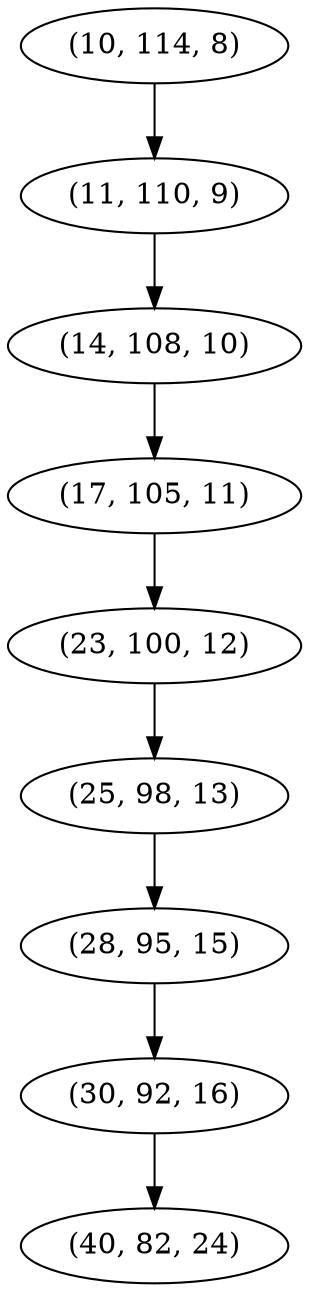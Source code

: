 digraph tree {
    "(10, 114, 8)";
    "(11, 110, 9)";
    "(14, 108, 10)";
    "(17, 105, 11)";
    "(23, 100, 12)";
    "(25, 98, 13)";
    "(28, 95, 15)";
    "(30, 92, 16)";
    "(40, 82, 24)";
    "(10, 114, 8)" -> "(11, 110, 9)";
    "(11, 110, 9)" -> "(14, 108, 10)";
    "(14, 108, 10)" -> "(17, 105, 11)";
    "(17, 105, 11)" -> "(23, 100, 12)";
    "(23, 100, 12)" -> "(25, 98, 13)";
    "(25, 98, 13)" -> "(28, 95, 15)";
    "(28, 95, 15)" -> "(30, 92, 16)";
    "(30, 92, 16)" -> "(40, 82, 24)";
}
